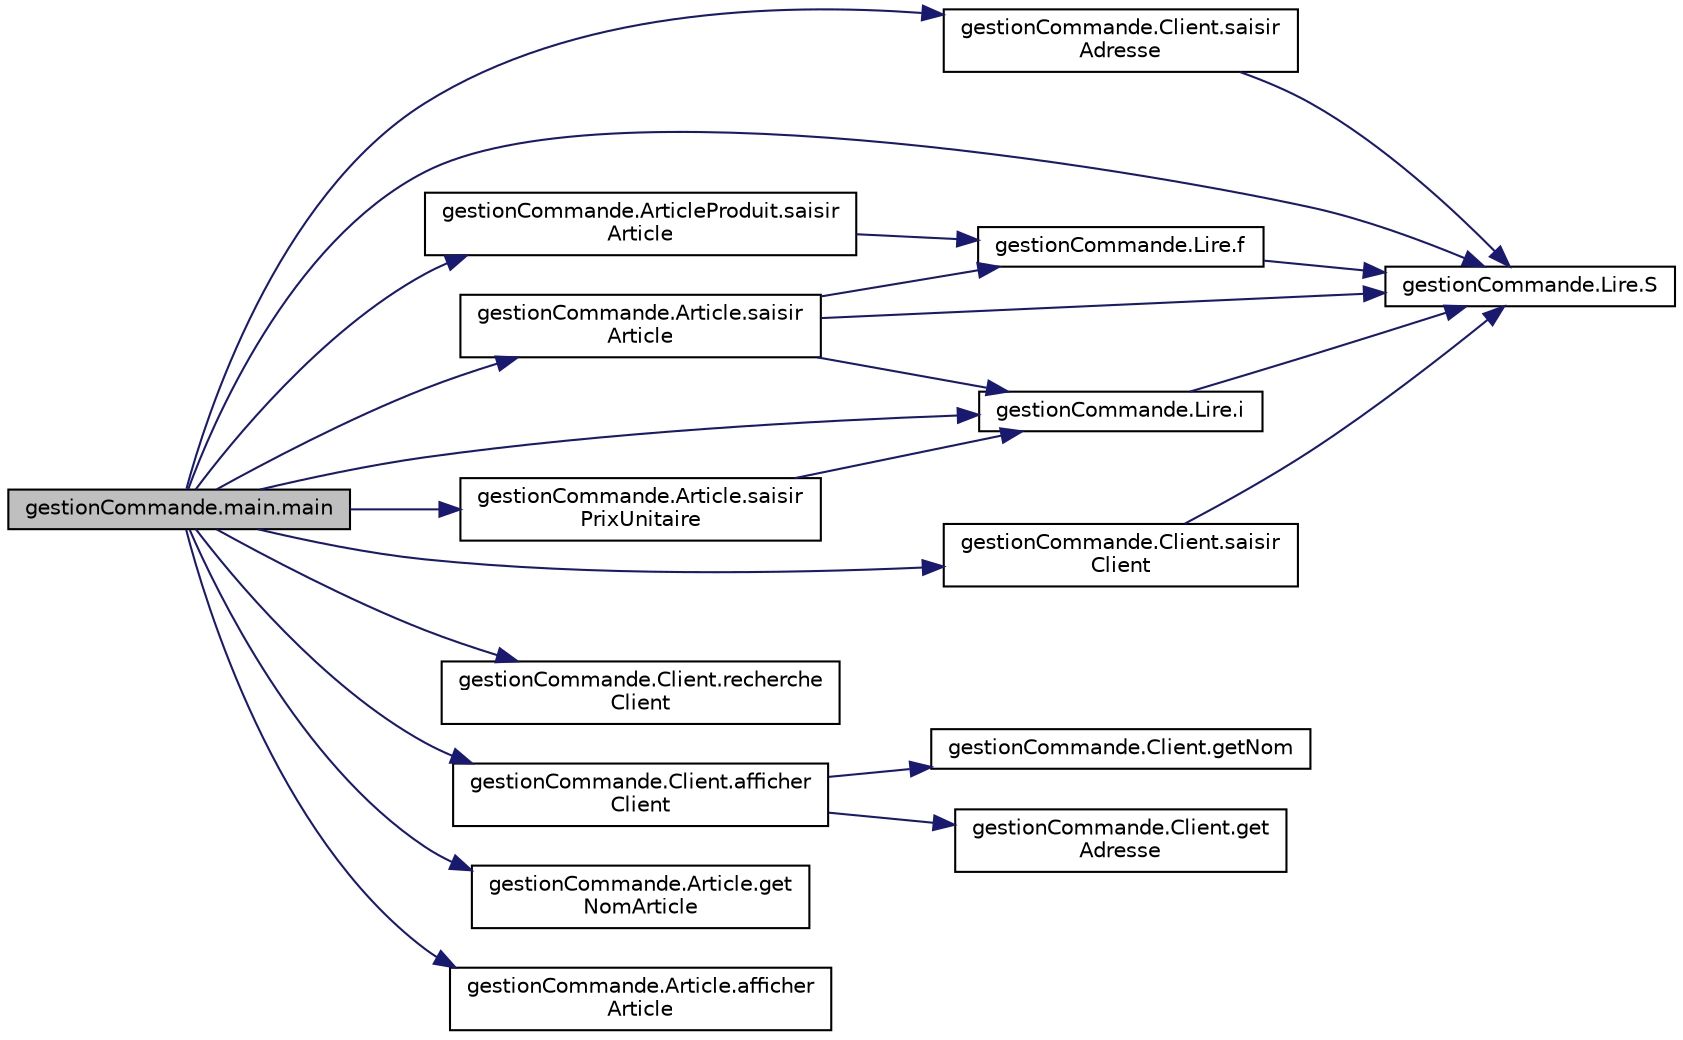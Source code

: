 digraph "gestionCommande.main.main"
{
  edge [fontname="Helvetica",fontsize="10",labelfontname="Helvetica",labelfontsize="10"];
  node [fontname="Helvetica",fontsize="10",shape=record];
  rankdir="LR";
  Node1 [label="gestionCommande.main.main",height=0.2,width=0.4,color="black", fillcolor="grey75", style="filled" fontcolor="black"];
  Node1 -> Node2 [color="midnightblue",fontsize="10",style="solid",fontname="Helvetica"];
  Node2 [label="gestionCommande.Lire.i",height=0.2,width=0.4,color="black", fillcolor="white", style="filled",URL="$classgestion_commande_1_1_lire.html#a4c849f256ceef5c7d7f025bf7870fea6"];
  Node2 -> Node3 [color="midnightblue",fontsize="10",style="solid",fontname="Helvetica"];
  Node3 [label="gestionCommande.Lire.S",height=0.2,width=0.4,color="black", fillcolor="white", style="filled",URL="$classgestion_commande_1_1_lire.html#a80bc00afc8ee00cdf98d844099184e16"];
  Node1 -> Node4 [color="midnightblue",fontsize="10",style="solid",fontname="Helvetica"];
  Node4 [label="gestionCommande.Client.saisir\lClient",height=0.2,width=0.4,color="black", fillcolor="white", style="filled",URL="$classgestion_commande_1_1_client.html#a4321a476e46367fb05288dd404681d18",tooltip="Methode permettant la saisie du client par l&#39;utilisateur."];
  Node4 -> Node3 [color="midnightblue",fontsize="10",style="solid",fontname="Helvetica"];
  Node1 -> Node3 [color="midnightblue",fontsize="10",style="solid",fontname="Helvetica"];
  Node1 -> Node5 [color="midnightblue",fontsize="10",style="solid",fontname="Helvetica"];
  Node5 [label="gestionCommande.Client.recherche\lClient",height=0.2,width=0.4,color="black", fillcolor="white", style="filled",URL="$classgestion_commande_1_1_client.html#a3c011b7f3d17b2dc4b391533ff9a28ce",tooltip="Methode permettant de rechercher un client dans une collection."];
  Node1 -> Node6 [color="midnightblue",fontsize="10",style="solid",fontname="Helvetica"];
  Node6 [label="gestionCommande.Client.saisir\lAdresse",height=0.2,width=0.4,color="black", fillcolor="white", style="filled",URL="$classgestion_commande_1_1_client.html#aae19e5e1047008ebc311a60f8bba12ef",tooltip="Methode permettant de saisir uniquement l&#39;adresse du client."];
  Node6 -> Node3 [color="midnightblue",fontsize="10",style="solid",fontname="Helvetica"];
  Node1 -> Node7 [color="midnightblue",fontsize="10",style="solid",fontname="Helvetica"];
  Node7 [label="gestionCommande.Client.afficher\lClient",height=0.2,width=0.4,color="black", fillcolor="white", style="filled",URL="$classgestion_commande_1_1_client.html#a53a0a0f32d6749b1e024d25358df95c2",tooltip="Methode permettant l&#39;affichage du client."];
  Node7 -> Node8 [color="midnightblue",fontsize="10",style="solid",fontname="Helvetica"];
  Node8 [label="gestionCommande.Client.getNom",height=0.2,width=0.4,color="black", fillcolor="white", style="filled",URL="$classgestion_commande_1_1_client.html#a571b28e84f725329bb1f1d3eaee45559",tooltip="Methode permettant de recuperer le nom du client."];
  Node7 -> Node9 [color="midnightblue",fontsize="10",style="solid",fontname="Helvetica"];
  Node9 [label="gestionCommande.Client.get\lAdresse",height=0.2,width=0.4,color="black", fillcolor="white", style="filled",URL="$classgestion_commande_1_1_client.html#a3d39bb4646c3127d1e1442a1d5d509b7",tooltip="Methode permettant de recuperer l&#39;adresse du client."];
  Node1 -> Node10 [color="midnightblue",fontsize="10",style="solid",fontname="Helvetica"];
  Node10 [label="gestionCommande.Article.saisir\lArticle",height=0.2,width=0.4,color="black", fillcolor="white", style="filled",URL="$classgestion_commande_1_1_article.html#a9cbf8063f8e987a49d420ada8232cdfd",tooltip="Methode permettant la saisie d&#39;un article."];
  Node10 -> Node3 [color="midnightblue",fontsize="10",style="solid",fontname="Helvetica"];
  Node10 -> Node11 [color="midnightblue",fontsize="10",style="solid",fontname="Helvetica"];
  Node11 [label="gestionCommande.Lire.f",height=0.2,width=0.4,color="black", fillcolor="white", style="filled",URL="$classgestion_commande_1_1_lire.html#a007ba2d3004f27d3040f409074aab7f8"];
  Node11 -> Node3 [color="midnightblue",fontsize="10",style="solid",fontname="Helvetica"];
  Node10 -> Node2 [color="midnightblue",fontsize="10",style="solid",fontname="Helvetica"];
  Node1 -> Node12 [color="midnightblue",fontsize="10",style="solid",fontname="Helvetica"];
  Node12 [label="gestionCommande.Article.get\lNomArticle",height=0.2,width=0.4,color="black", fillcolor="white", style="filled",URL="$classgestion_commande_1_1_article.html#a6206b8fb5eb14b54eefb9cd48ed50ac1",tooltip="Methode permettant de recuperer le nom de l&#39;article."];
  Node1 -> Node13 [color="midnightblue",fontsize="10",style="solid",fontname="Helvetica"];
  Node13 [label="gestionCommande.ArticleProduit.saisir\lArticle",height=0.2,width=0.4,color="black", fillcolor="white", style="filled",URL="$classgestion_commande_1_1_article_produit.html#a4f8d0da086aa398f89f67384b3933de7",tooltip="Methode permettant la saisie d&#39;un nouvel article."];
  Node13 -> Node11 [color="midnightblue",fontsize="10",style="solid",fontname="Helvetica"];
  Node1 -> Node14 [color="midnightblue",fontsize="10",style="solid",fontname="Helvetica"];
  Node14 [label="gestionCommande.Article.saisir\lPrixUnitaire",height=0.2,width=0.4,color="black", fillcolor="white", style="filled",URL="$classgestion_commande_1_1_article.html#aba22b733dd82931721613a0e4338ab9f",tooltip="Methode permettant de saisir le prix a l&#39;unite."];
  Node14 -> Node2 [color="midnightblue",fontsize="10",style="solid",fontname="Helvetica"];
  Node1 -> Node15 [color="midnightblue",fontsize="10",style="solid",fontname="Helvetica"];
  Node15 [label="gestionCommande.Article.afficher\lArticle",height=0.2,width=0.4,color="black", fillcolor="white", style="filled",URL="$classgestion_commande_1_1_article.html#a3a5a28348928a6b88b337f46a88026e1",tooltip="Methode permettant d&#39;afficher l&#39;article."];
}
